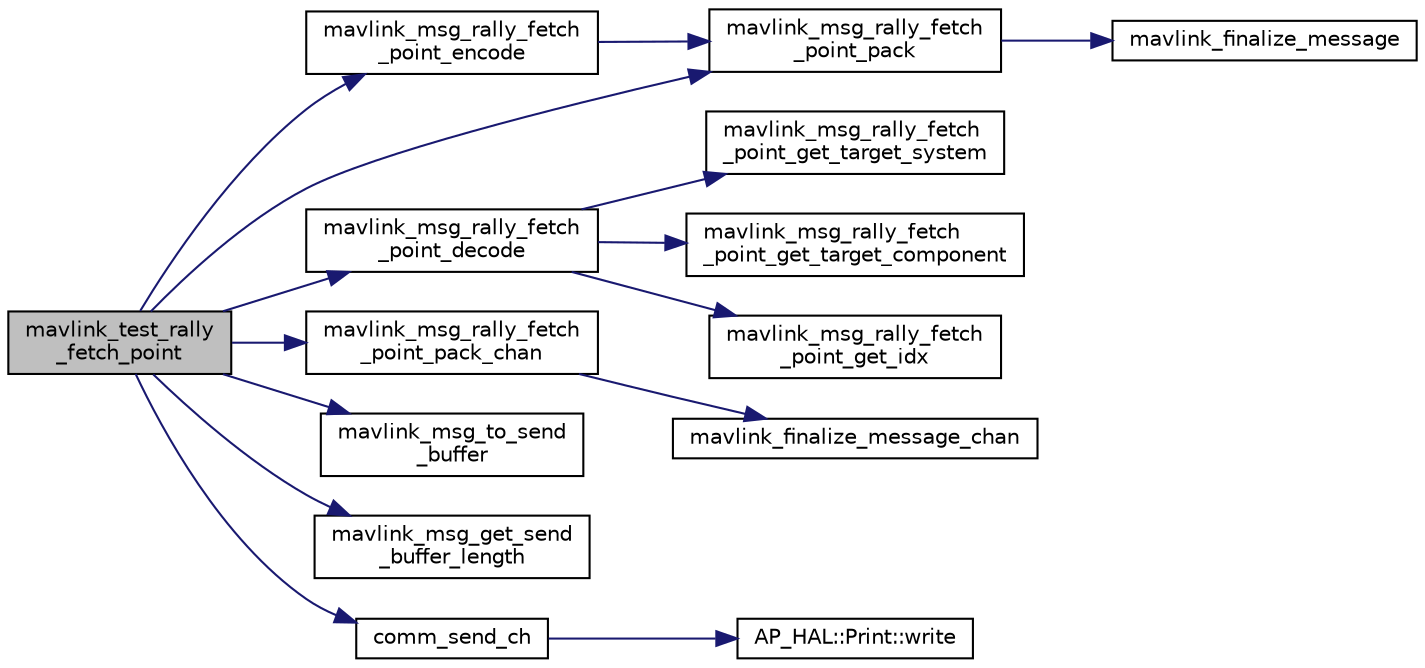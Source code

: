 digraph "mavlink_test_rally_fetch_point"
{
 // INTERACTIVE_SVG=YES
  edge [fontname="Helvetica",fontsize="10",labelfontname="Helvetica",labelfontsize="10"];
  node [fontname="Helvetica",fontsize="10",shape=record];
  rankdir="LR";
  Node1 [label="mavlink_test_rally\l_fetch_point",height=0.2,width=0.4,color="black", fillcolor="grey75", style="filled" fontcolor="black"];
  Node1 -> Node2 [color="midnightblue",fontsize="10",style="solid",fontname="Helvetica"];
  Node2 [label="mavlink_msg_rally_fetch\l_point_encode",height=0.2,width=0.4,color="black", fillcolor="white", style="filled",URL="$mavlink__msg__rally__fetch__point_8h.html#a7be1f8e52ac360f6a0ac83b6013eec05",tooltip="Encode a rally_fetch_point struct. "];
  Node2 -> Node3 [color="midnightblue",fontsize="10",style="solid",fontname="Helvetica"];
  Node3 [label="mavlink_msg_rally_fetch\l_point_pack",height=0.2,width=0.4,color="black", fillcolor="white", style="filled",URL="$mavlink__msg__rally__fetch__point_8h.html#a9163b439df187c2e001a0222bb25edb7",tooltip="Pack a rally_fetch_point message. "];
  Node3 -> Node4 [color="midnightblue",fontsize="10",style="solid",fontname="Helvetica"];
  Node4 [label="mavlink_finalize_message",height=0.2,width=0.4,color="black", fillcolor="white", style="filled",URL="$v0_89_2mavlink__helpers_8h.html#af3bea083c5ec83f5b6570b2bd4a817d0",tooltip="Finalize a MAVLink message with MAVLINK_COMM_0 as default channel. "];
  Node1 -> Node5 [color="midnightblue",fontsize="10",style="solid",fontname="Helvetica"];
  Node5 [label="mavlink_msg_rally_fetch\l_point_decode",height=0.2,width=0.4,color="black", fillcolor="white", style="filled",URL="$mavlink__msg__rally__fetch__point_8h.html#ad216fb767c8e5ed427893a0284ed4130",tooltip="Decode a rally_fetch_point message into a struct. "];
  Node5 -> Node6 [color="midnightblue",fontsize="10",style="solid",fontname="Helvetica"];
  Node6 [label="mavlink_msg_rally_fetch\l_point_get_target_system",height=0.2,width=0.4,color="black", fillcolor="white", style="filled",URL="$mavlink__msg__rally__fetch__point_8h.html#a93a5eeefa12a66f59f173074f969e36b",tooltip="Send a rally_fetch_point message. "];
  Node5 -> Node7 [color="midnightblue",fontsize="10",style="solid",fontname="Helvetica"];
  Node7 [label="mavlink_msg_rally_fetch\l_point_get_target_component",height=0.2,width=0.4,color="black", fillcolor="white", style="filled",URL="$mavlink__msg__rally__fetch__point_8h.html#ab5890f4d8eb826c8730f9b31a2924188",tooltip="Get field target_component from rally_fetch_point message. "];
  Node5 -> Node8 [color="midnightblue",fontsize="10",style="solid",fontname="Helvetica"];
  Node8 [label="mavlink_msg_rally_fetch\l_point_get_idx",height=0.2,width=0.4,color="black", fillcolor="white", style="filled",URL="$mavlink__msg__rally__fetch__point_8h.html#adafd19025dd9e069c9c4c30fc3ca02fe",tooltip="Get field idx from rally_fetch_point message. "];
  Node1 -> Node3 [color="midnightblue",fontsize="10",style="solid",fontname="Helvetica"];
  Node1 -> Node9 [color="midnightblue",fontsize="10",style="solid",fontname="Helvetica"];
  Node9 [label="mavlink_msg_rally_fetch\l_point_pack_chan",height=0.2,width=0.4,color="black", fillcolor="white", style="filled",URL="$mavlink__msg__rally__fetch__point_8h.html#aa8908c5c152a47bb847bb03ccffb5065",tooltip="Pack a rally_fetch_point message on a channel. "];
  Node9 -> Node10 [color="midnightblue",fontsize="10",style="solid",fontname="Helvetica"];
  Node10 [label="mavlink_finalize_message_chan",height=0.2,width=0.4,color="black", fillcolor="white", style="filled",URL="$v0_89_2mavlink__helpers_8h.html#aa66131138fc02101dcc73b4b556ab422",tooltip="Finalize a MAVLink message with channel assignment. "];
  Node1 -> Node11 [color="midnightblue",fontsize="10",style="solid",fontname="Helvetica"];
  Node11 [label="mavlink_msg_to_send\l_buffer",height=0.2,width=0.4,color="black", fillcolor="white", style="filled",URL="$v0_89_2mavlink__helpers_8h.html#afea0a9befa84822fd62c2899ea0d849e",tooltip="Pack a message to send it over a serial byte stream. "];
  Node1 -> Node12 [color="midnightblue",fontsize="10",style="solid",fontname="Helvetica"];
  Node12 [label="mavlink_msg_get_send\l_buffer_length",height=0.2,width=0.4,color="black", fillcolor="white", style="filled",URL="$v0_89_2protocol_8h.html#aa86c08f27aabb7a2e12a67f189f590c8",tooltip="Get the required buffer size for this message. "];
  Node1 -> Node13 [color="midnightblue",fontsize="10",style="solid",fontname="Helvetica"];
  Node13 [label="comm_send_ch",height=0.2,width=0.4,color="black", fillcolor="white", style="filled",URL="$GCS__MAVLink_8h.html#ab753873a1ee10adedd0ce246311468f8"];
  Node13 -> Node14 [color="midnightblue",fontsize="10",style="solid",fontname="Helvetica"];
  Node14 [label="AP_HAL::Print::write",height=0.2,width=0.4,color="black", fillcolor="white", style="filled",URL="$classAP__HAL_1_1Print.html#acc65391952a43334f8f5c9bef341f501"];
}
